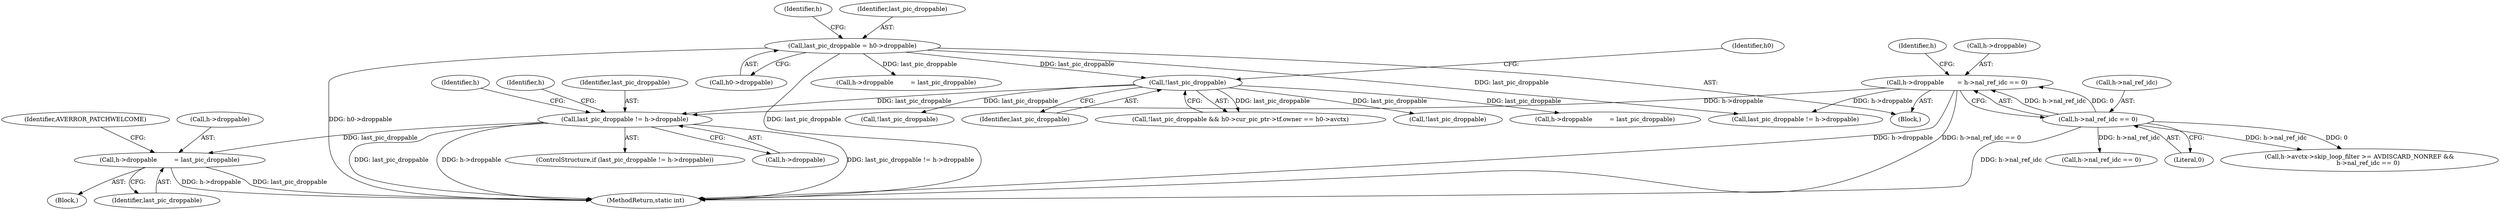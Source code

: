 digraph "0_FFmpeg_29ffeef5e73b8f41ff3a3f2242d356759c66f91f@pointer" {
"1001426" [label="(Call,last_pic_droppable != h->droppable)"];
"1001291" [label="(Call,!last_pic_droppable)"];
"1001022" [label="(Call,last_pic_droppable = h0->droppable)"];
"1001027" [label="(Call,h->droppable       = h->nal_ref_idc == 0)"];
"1001031" [label="(Call,h->nal_ref_idc == 0)"];
"1001442" [label="(Call,h->droppable         = last_pic_droppable)"];
"1001155" [label="(Call,h->droppable         = last_pic_droppable)"];
"1001427" [label="(Identifier,last_pic_droppable)"];
"1002782" [label="(Call,h->nal_ref_idc == 0)"];
"1001425" [label="(ControlStructure,if (last_pic_droppable != h->droppable))"];
"1001431" [label="(Block,)"];
"1001028" [label="(Call,h->droppable)"];
"1003435" [label="(MethodReturn,static int)"];
"1001448" [label="(Identifier,AVERROR_PATCHWELCOME)"];
"1001417" [label="(Call,h->droppable         = last_pic_droppable)"];
"1001453" [label="(Identifier,h)"];
"1001027" [label="(Call,h->droppable       = h->nal_ref_idc == 0)"];
"1001361" [label="(Call,!last_pic_droppable)"];
"1001291" [label="(Call,!last_pic_droppable)"];
"1001029" [label="(Identifier,h)"];
"1001292" [label="(Identifier,last_pic_droppable)"];
"1001290" [label="(Call,!last_pic_droppable && h0->cur_pic_ptr->tf.owner == h0->avctx)"];
"1001329" [label="(Call,!last_pic_droppable)"];
"1000127" [label="(Block,)"];
"1001032" [label="(Call,h->nal_ref_idc)"];
"1001443" [label="(Call,h->droppable)"];
"1001428" [label="(Call,h->droppable)"];
"1001442" [label="(Call,h->droppable         = last_pic_droppable)"];
"1001297" [label="(Identifier,h0)"];
"1001023" [label="(Identifier,last_pic_droppable)"];
"1001024" [label="(Call,h0->droppable)"];
"1001031" [label="(Call,h->nal_ref_idc == 0)"];
"1001426" [label="(Call,last_pic_droppable != h->droppable)"];
"1002774" [label="(Call,h->avctx->skip_loop_filter >= AVDISCARD_NONREF &&\n         h->nal_ref_idc == 0)"];
"1001035" [label="(Literal,0)"];
"1001446" [label="(Identifier,last_pic_droppable)"];
"1001434" [label="(Identifier,h)"];
"1001022" [label="(Call,last_pic_droppable = h0->droppable)"];
"1001039" [label="(Identifier,h)"];
"1001134" [label="(Call,last_pic_droppable != h->droppable)"];
"1001426" -> "1001425"  [label="AST: "];
"1001426" -> "1001428"  [label="CFG: "];
"1001427" -> "1001426"  [label="AST: "];
"1001428" -> "1001426"  [label="AST: "];
"1001434" -> "1001426"  [label="CFG: "];
"1001453" -> "1001426"  [label="CFG: "];
"1001426" -> "1003435"  [label="DDG: last_pic_droppable"];
"1001426" -> "1003435"  [label="DDG: h->droppable"];
"1001426" -> "1003435"  [label="DDG: last_pic_droppable != h->droppable"];
"1001291" -> "1001426"  [label="DDG: last_pic_droppable"];
"1001027" -> "1001426"  [label="DDG: h->droppable"];
"1001426" -> "1001442"  [label="DDG: last_pic_droppable"];
"1001291" -> "1001290"  [label="AST: "];
"1001291" -> "1001292"  [label="CFG: "];
"1001292" -> "1001291"  [label="AST: "];
"1001297" -> "1001291"  [label="CFG: "];
"1001290" -> "1001291"  [label="CFG: "];
"1001291" -> "1001290"  [label="DDG: last_pic_droppable"];
"1001022" -> "1001291"  [label="DDG: last_pic_droppable"];
"1001291" -> "1001329"  [label="DDG: last_pic_droppable"];
"1001291" -> "1001361"  [label="DDG: last_pic_droppable"];
"1001291" -> "1001417"  [label="DDG: last_pic_droppable"];
"1001022" -> "1000127"  [label="AST: "];
"1001022" -> "1001024"  [label="CFG: "];
"1001023" -> "1001022"  [label="AST: "];
"1001024" -> "1001022"  [label="AST: "];
"1001029" -> "1001022"  [label="CFG: "];
"1001022" -> "1003435"  [label="DDG: h0->droppable"];
"1001022" -> "1003435"  [label="DDG: last_pic_droppable"];
"1001022" -> "1001134"  [label="DDG: last_pic_droppable"];
"1001022" -> "1001155"  [label="DDG: last_pic_droppable"];
"1001027" -> "1000127"  [label="AST: "];
"1001027" -> "1001031"  [label="CFG: "];
"1001028" -> "1001027"  [label="AST: "];
"1001031" -> "1001027"  [label="AST: "];
"1001039" -> "1001027"  [label="CFG: "];
"1001027" -> "1003435"  [label="DDG: h->droppable"];
"1001027" -> "1003435"  [label="DDG: h->nal_ref_idc == 0"];
"1001031" -> "1001027"  [label="DDG: h->nal_ref_idc"];
"1001031" -> "1001027"  [label="DDG: 0"];
"1001027" -> "1001134"  [label="DDG: h->droppable"];
"1001031" -> "1001035"  [label="CFG: "];
"1001032" -> "1001031"  [label="AST: "];
"1001035" -> "1001031"  [label="AST: "];
"1001031" -> "1003435"  [label="DDG: h->nal_ref_idc"];
"1001031" -> "1002774"  [label="DDG: h->nal_ref_idc"];
"1001031" -> "1002774"  [label="DDG: 0"];
"1001031" -> "1002782"  [label="DDG: h->nal_ref_idc"];
"1001442" -> "1001431"  [label="AST: "];
"1001442" -> "1001446"  [label="CFG: "];
"1001443" -> "1001442"  [label="AST: "];
"1001446" -> "1001442"  [label="AST: "];
"1001448" -> "1001442"  [label="CFG: "];
"1001442" -> "1003435"  [label="DDG: last_pic_droppable"];
"1001442" -> "1003435"  [label="DDG: h->droppable"];
}
